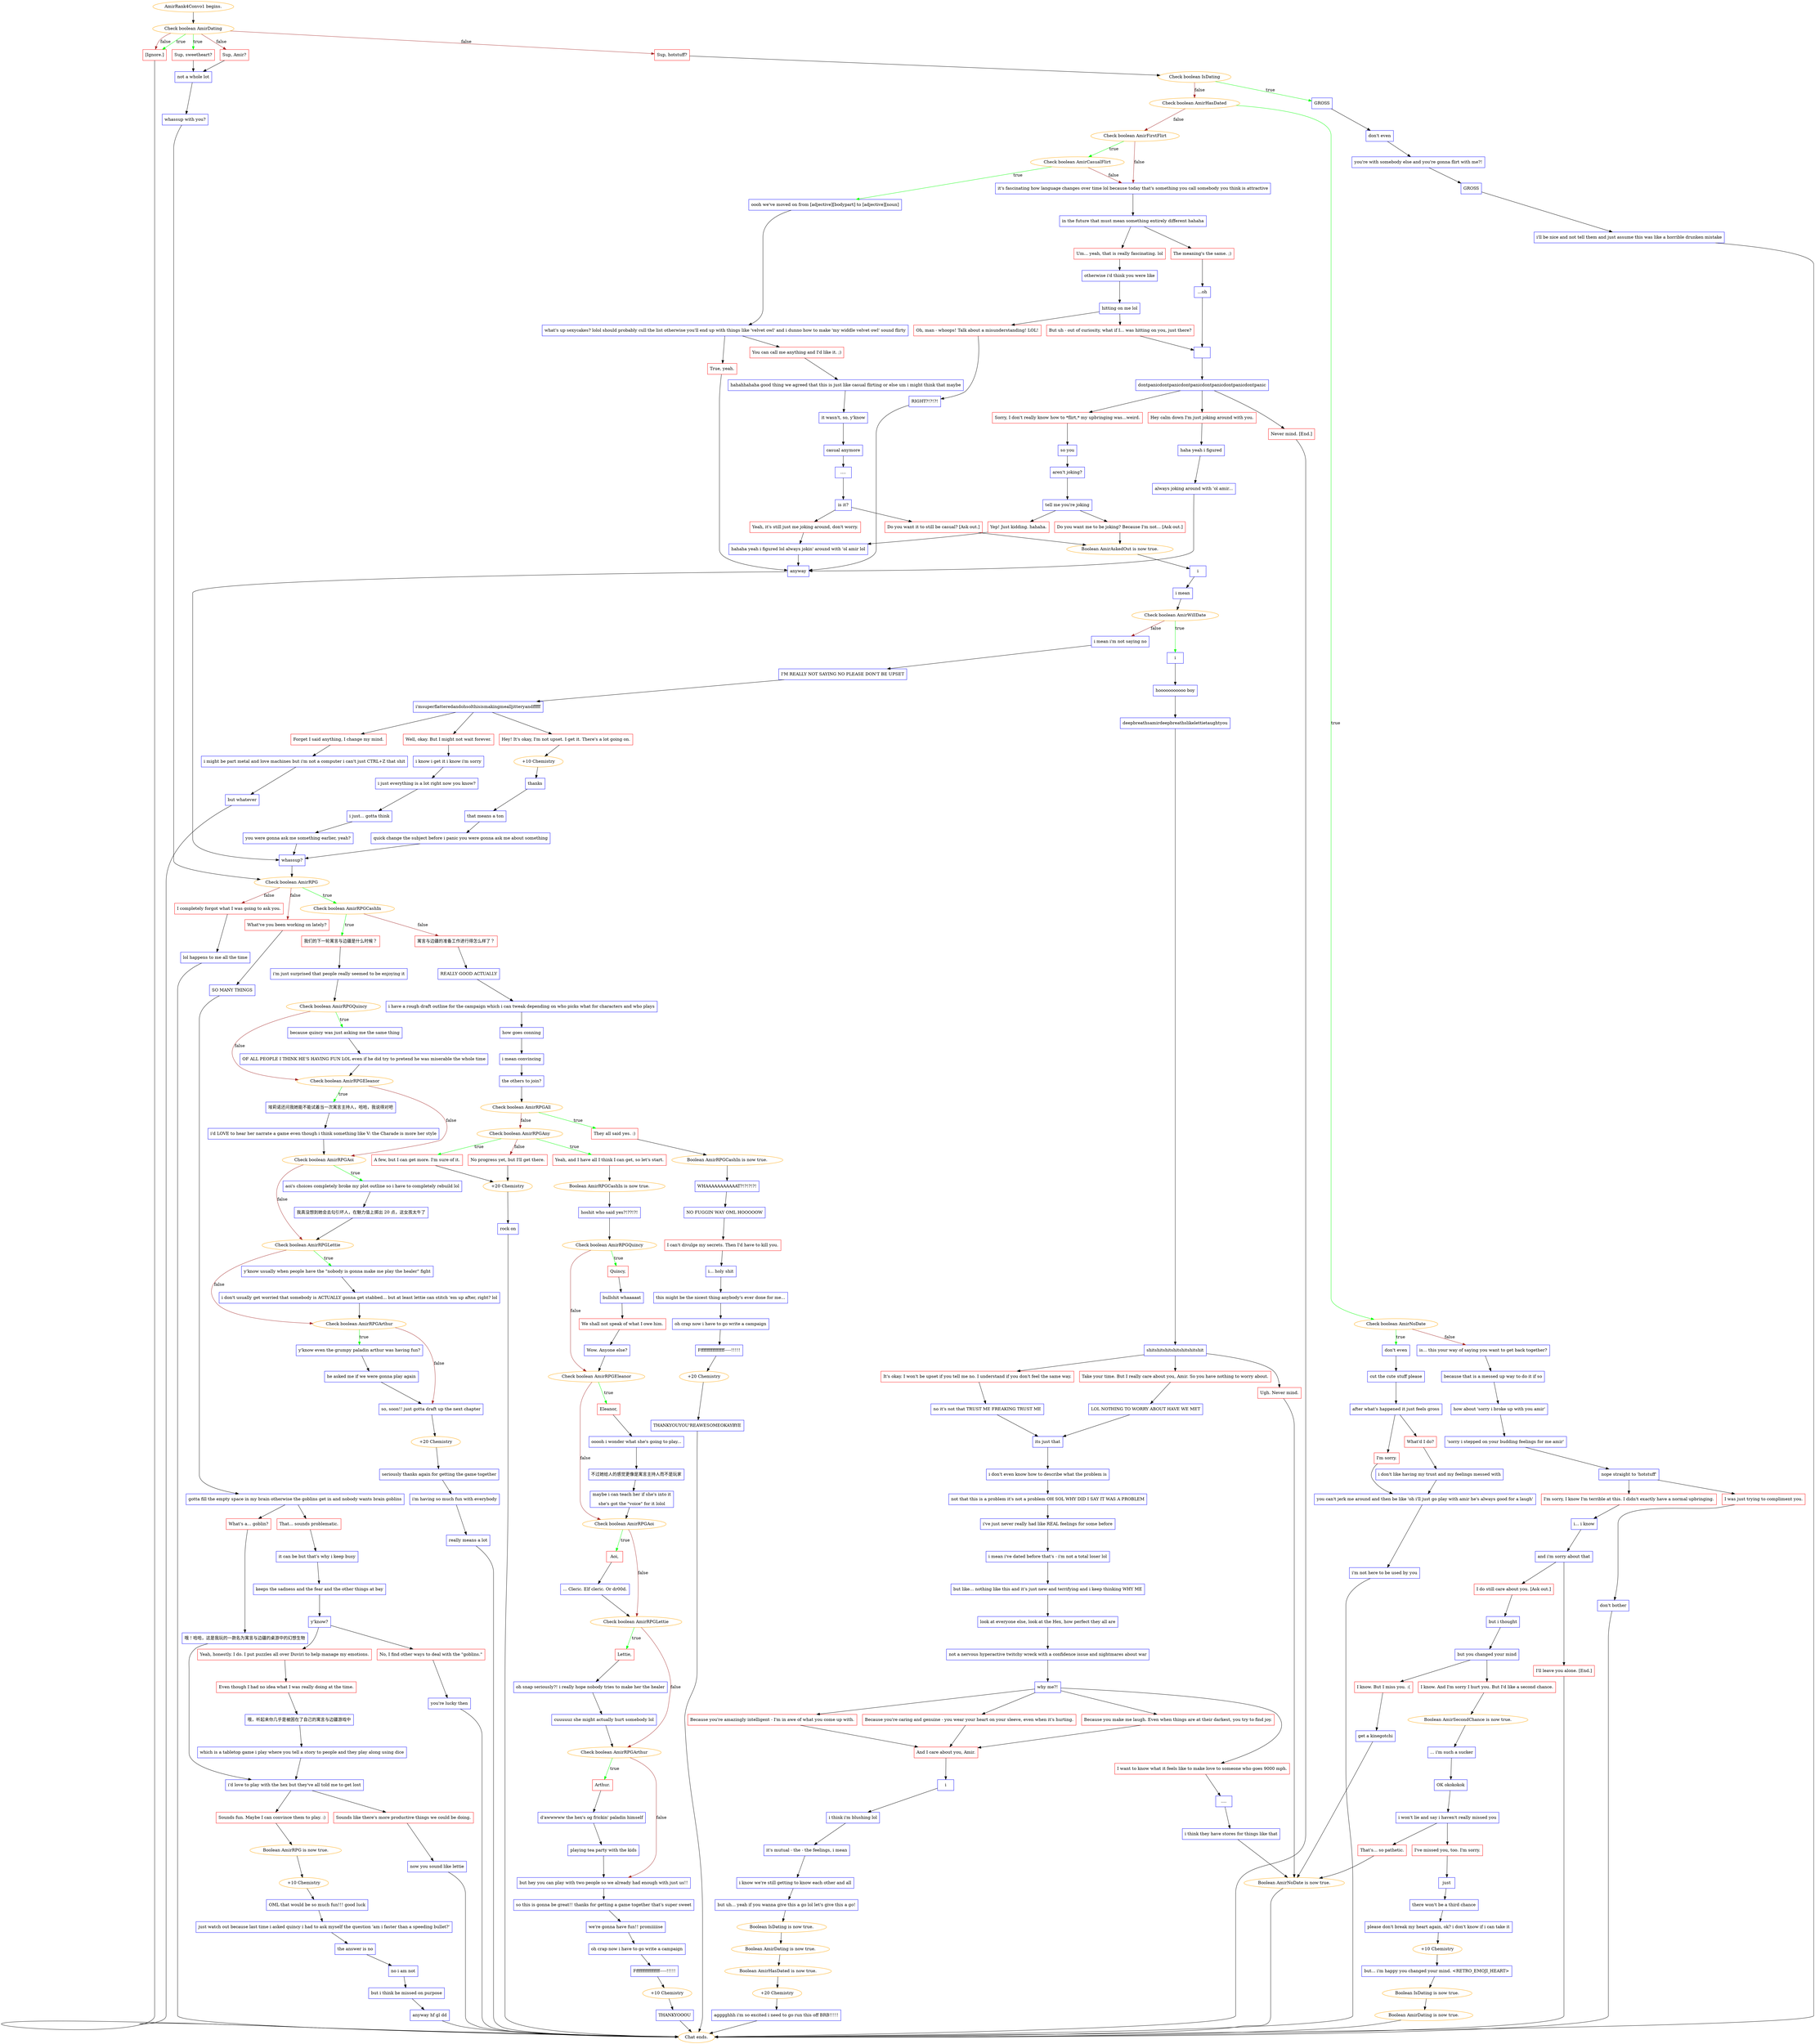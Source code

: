 digraph {
	"AmirRank4Convo1 begins." [color=orange];
		"AmirRank4Convo1 begins." -> j1901439017;
	j1901439017 [label="Check boolean AmirDating",color=orange];
		j1901439017 -> j200513329 [label=true,color=green];
		j1901439017 -> j5866127 [label=true,color=green];
		j1901439017 -> j1860589546 [label=false,color=brown];
		j1901439017 -> j445173500 [label=false,color=brown];
		j1901439017 -> j5866127 [label=false,color=brown];
	j200513329 [label="Sup, sweetheart?",shape=box,color=red];
		j200513329 -> j645428519;
	j5866127 [label="[Ignore.]",shape=box,color=red];
		j5866127 -> "Chat ends.";
	j1860589546 [label="Sup, Amir?",shape=box,color=red];
		j1860589546 -> j645428519;
	j445173500 [label="Sup, hotstuff?",shape=box,color=red];
		j445173500 -> j299105551;
	j645428519 [label="not a whole lot",shape=box,color=blue];
		j645428519 -> j1177309999;
	"Chat ends." [color=orange];
	j299105551 [label="Check boolean IsDating",color=orange];
		j299105551 -> j2112295714 [label=true,color=green];
		j299105551 -> j869690643 [label=false,color=brown];
	j1177309999 [label="whassup with you?",shape=box,color=blue];
		j1177309999 -> j13181005;
	j2112295714 [label="GROSS",shape=box,color=blue];
		j2112295714 -> j194257321;
	j869690643 [label="Check boolean AmirHasDated",color=orange];
		j869690643 -> j1564964587 [label=true,color=green];
		j869690643 -> j427846108 [label=false,color=brown];
	j13181005 [label="Check boolean AmirRPG",color=orange];
		j13181005 -> j3060623829 [label=true,color=green];
		j13181005 -> j3613824451 [label=false,color=brown];
		j13181005 -> j3847901421 [label=false,color=brown];
	j194257321 [label="don't even",shape=box,color=blue];
		j194257321 -> j2797419176;
	j1564964587 [label="Check boolean AmirNoDate",color=orange];
		j1564964587 -> j3915100783 [label=true,color=green];
		j1564964587 -> j3109032105 [label=false,color=brown];
	j427846108 [label="Check boolean AmirFirstFlirt",color=orange];
		j427846108 -> j2657990682 [label=true,color=green];
		j427846108 -> j1032409374 [label=false,color=brown];
	j3060623829 [label="Check boolean AmirRPGCashIn",color=orange];
		j3060623829 -> j4112462807 [label=true,color=green];
		j3060623829 -> j2541127039 [label=false,color=brown];
	j3613824451 [label="What've you been working on lately?",shape=box,color=red];
		j3613824451 -> j3835361720;
	j3847901421 [label="I completely forgot what I was going to ask you.",shape=box,color=red];
		j3847901421 -> j2721664034;
	j2797419176 [label="you're with somebody else and you're gonna flirt with me?!",shape=box,color=blue];
		j2797419176 -> j1249264039;
	j3915100783 [label="don't even",shape=box,color=blue];
		j3915100783 -> j535896791;
	j3109032105 [label="is... this your way of saying you want to get back together?",shape=box,color=blue];
		j3109032105 -> j41795136;
	j2657990682 [label="Check boolean AmirCasualFlirt",color=orange];
		j2657990682 -> j2283222625 [label=true,color=green];
		j2657990682 -> j1032409374 [label=false,color=brown];
	j1032409374 [label="it's fascinating how language changes over time lol because today that's something you call somebody you think is attractive",shape=box,color=blue];
		j1032409374 -> j1583470421;
	j4112462807 [label="我们的下一轮寓言与边疆是什么时候？",shape=box,color=red];
		j4112462807 -> j3305801392;
	j2541127039 [label="寓言与边疆的准备工作进行得怎么样了？",shape=box,color=red];
		j2541127039 -> j2613195068;
	j3835361720 [label="SO MANY THINGS",shape=box,color=blue];
		j3835361720 -> j2296970213;
	j2721664034 [label="lol happens to me all the time",shape=box,color=blue];
		j2721664034 -> "Chat ends.";
	j1249264039 [label="GROSS",shape=box,color=blue];
		j1249264039 -> j1032252534;
	j535896791 [label="cut the cute stuff please",shape=box,color=blue];
		j535896791 -> j4116847876;
	j41795136 [label="because that is a messed up way to do it if so",shape=box,color=blue];
		j41795136 -> j4258989166;
	j2283222625 [label="oooh we've moved on from [adjective][bodypart] to [adjective][noun]",shape=box,color=blue];
		j2283222625 -> j1794612424;
	j1583470421 [label="in the future that must mean something entirely different hahaha",shape=box,color=blue];
		j1583470421 -> j3417386809;
		j1583470421 -> j469561724;
	j3305801392 [label="i'm just surprised that people really seemed to be enjoying it",shape=box,color=blue];
		j3305801392 -> j39894109;
	j2613195068 [label="REALLY GOOD ACTUALLY",shape=box,color=blue];
		j2613195068 -> j2174893816;
	j2296970213 [label="gotta fill the empty space in my brain otherwise the goblins get in and nobody wants brain goblins",shape=box,color=blue];
		j2296970213 -> j1515411124;
		j2296970213 -> j2212483572;
	j1032252534 [label="i'll be nice and not tell them and just assume this was like a horrible drunken mistake",shape=box,color=blue];
		j1032252534 -> "Chat ends.";
	j4116847876 [label="after what's happened it just feels gross",shape=box,color=blue];
		j4116847876 -> j2258284258;
		j4116847876 -> j1433206396;
	j4258989166 [label="how about 'sorry i broke up with you amir'",shape=box,color=blue];
		j4258989166 -> j685230756;
	j1794612424 [label="what's up sexycakes? lolol should probably cull the list otherwise you'll end up with things like 'velvet owl' and i dunno how to make 'my widdle velvet owl' sound flirty",shape=box,color=blue];
		j1794612424 -> j57950155;
		j1794612424 -> j1140248752;
	j3417386809 [label="Um... yeah, that is really fascinating. lol",shape=box,color=red];
		j3417386809 -> j3836874729;
	j469561724 [label="The meaning's the same. ;)",shape=box,color=red];
		j469561724 -> j242222010;
	j39894109 [label="Check boolean AmirRPGQuincy",color=orange];
		j39894109 -> j3220092426 [label=true,color=green];
		j39894109 -> j2519416544 [label=false,color=brown];
	j2174893816 [label="i have a rough draft outline for the campaign which i can tweak depending on who picks what for characters and who plays",shape=box,color=blue];
		j2174893816 -> j1817908950;
	j1515411124 [label="That... sounds problematic.",shape=box,color=red];
		j1515411124 -> j1748274404;
	j2212483572 [label="What's a... goblin?",shape=box,color=red];
		j2212483572 -> j4159998290;
	j2258284258 [label="I'm sorry.",shape=box,color=red];
		j2258284258 -> j372942380;
	j1433206396 [label="What'd I do?",shape=box,color=red];
		j1433206396 -> j3054025979;
	j685230756 [label="'sorry i stepped on your budding feelings for me amir'",shape=box,color=blue];
		j685230756 -> j3354117605;
	j57950155 [label="You can call me anything and I'd like it. ;)",shape=box,color=red];
		j57950155 -> j4081649549;
	j1140248752 [label="True, yeah.",shape=box,color=red];
		j1140248752 -> j1446409795;
	j3836874729 [label="otherwise i'd think you were like",shape=box,color=blue];
		j3836874729 -> j1842327871;
	j242222010 [label="...oh",shape=box,color=blue];
		j242222010 -> j1637530116;
	j3220092426 [label="because quincy was just asking me the same thing",shape=box,color=blue];
		j3220092426 -> j1917329597;
	j2519416544 [label="Check boolean AmirRPGEleanor",color=orange];
		j2519416544 -> j1425274389 [label=true,color=green];
		j2519416544 -> j2468658678 [label=false,color=brown];
	j1817908950 [label="how goes conning",shape=box,color=blue];
		j1817908950 -> j1947126153;
	j1748274404 [label="it can be but that's why i keep busy",shape=box,color=blue];
		j1748274404 -> j3270609535;
	j4159998290 [label="哦！哈哈，这是我玩的一款名为寓言与边疆的桌游中的幻想生物",shape=box,color=blue];
		j4159998290 -> j3440229103;
	j372942380 [label="you can't jerk me around and then be like 'oh i'll just go play with amir he's always good for a laugh'",shape=box,color=blue];
		j372942380 -> j3118144211;
	j3054025979 [label="i don't like having my trust and my feelings messed with",shape=box,color=blue];
		j3054025979 -> j372942380;
	j3354117605 [label="nope straight to 'hotstuff'",shape=box,color=blue];
		j3354117605 -> j3903227946;
		j3354117605 -> j175786075;
	j4081649549 [label="hahahhahaha good thing we agreed that this is just like casual flirting or else um i might think that maybe",shape=box,color=blue];
		j4081649549 -> j1099783035;
	j1446409795 [label="anyway",shape=box,color=blue];
		j1446409795 -> j1671754260;
	j1842327871 [label="hitting on me lol",shape=box,color=blue];
		j1842327871 -> j2959120083;
		j1842327871 -> j4226439766;
	j1637530116 [label=" ",shape=box,color=blue];
		j1637530116 -> j3604517941;
	j1917329597 [label="OF ALL PEOPLE I THINK HE'S HAVING FUN LOL even if he did try to pretend he was miserable the whole time",shape=box,color=blue];
		j1917329597 -> j2519416544;
	j1425274389 [label="埃莉诺还问我她能不能试着当一次寓言主持人，哈哈，我说得对吧",shape=box,color=blue];
		j1425274389 -> j990127843;
	j2468658678 [label="Check boolean AmirRPGAoi",color=orange];
		j2468658678 -> j2987672688 [label=true,color=green];
		j2468658678 -> j290297768 [label=false,color=brown];
	j1947126153 [label="i mean convincing",shape=box,color=blue];
		j1947126153 -> j1728135214;
	j3270609535 [label="keeps the sadness and the fear and the other things at bay",shape=box,color=blue];
		j3270609535 -> j3405504527;
	j3440229103 [label="i'd love to play with the hex but they've all told me to get lost",shape=box,color=blue];
		j3440229103 -> j255353334;
		j3440229103 -> j1701664481;
	j3118144211 [label="i'm not here to be used by you",shape=box,color=blue];
		j3118144211 -> "Chat ends.";
	j3903227946 [label="I'm sorry, I know I'm terrible at this. I didn't exactly have a normal upbringing.",shape=box,color=red];
		j3903227946 -> j154056441;
	j175786075 [label="I was just trying to compliment you.",shape=box,color=red];
		j175786075 -> j2653662535;
	j1099783035 [label="it wasn't, so, y'know",shape=box,color=blue];
		j1099783035 -> j1832671396;
	j1671754260 [label="whassup?",shape=box,color=blue];
		j1671754260 -> j13181005;
	j2959120083 [label="Oh, man - whoops! Talk about a misunderstanding! LOL!",shape=box,color=red];
		j2959120083 -> j975407056;
	j4226439766 [label="But uh - out of curiosity, what if I... was hitting on you, just there?",shape=box,color=red];
		j4226439766 -> j1637530116;
	j3604517941 [label="dontpanicdontpanicdontpanicdontpanicdontpanicdontpanic",shape=box,color=blue];
		j3604517941 -> j1543447806;
		j3604517941 -> j1791478983;
		j3604517941 -> j207691483;
	j990127843 [label="i'd LOVE to hear her narrate a game even though i think something like V: the Charade is more her style",shape=box,color=blue];
		j990127843 -> j2468658678;
	j2987672688 [label="aoi's choices completely broke my plot outline so i have to completely rebuild lol",shape=box,color=blue];
		j2987672688 -> j3162142498;
	j290297768 [label="Check boolean AmirRPGLettie",color=orange];
		j290297768 -> j3678961533 [label=true,color=green];
		j290297768 -> j3043779789 [label=false,color=brown];
	j1728135214 [label="the others to join?",shape=box,color=blue];
		j1728135214 -> j2410754749;
	j3405504527 [label="y'know?",shape=box,color=blue];
		j3405504527 -> j454493342;
		j3405504527 -> j2653926982;
	j255353334 [label="Sounds fun. Maybe I can convince them to play. :)",shape=box,color=red];
		j255353334 -> j1682732818;
	j1701664481 [label="Sounds like there's more productive things we could be doing.",shape=box,color=red];
		j1701664481 -> j3130309541;
	j154056441 [label="i... i know",shape=box,color=blue];
		j154056441 -> j2068528309;
	j2653662535 [label="don't bother",shape=box,color=blue];
		j2653662535 -> "Chat ends.";
	j1832671396 [label="casual anymore",shape=box,color=blue];
		j1832671396 -> j2078873766;
	j975407056 [label="RIGHT?!?!?!",shape=box,color=blue];
		j975407056 -> j1446409795;
	j1543447806 [label="Hey calm down I'm just joking around with you.",shape=box,color=red];
		j1543447806 -> j1038938397;
	j1791478983 [label="Sorry, I don't really know how to *flirt,* my upbringing was...weird.",shape=box,color=red];
		j1791478983 -> j3150705281;
	j207691483 [label="Never mind. [End.]",shape=box,color=red];
		j207691483 -> "Chat ends.";
	j3162142498 [label="我真没想到她会去勾引坏人，在魅力值上掷出 20 点，这女孩太牛了",shape=box,color=blue];
		j3162142498 -> j290297768;
	j3678961533 [label="y'know usually when people have the \"nobody is gonna make me play the healer\" fight",shape=box,color=blue];
		j3678961533 -> j1569326272;
	j3043779789 [label="Check boolean AmirRPGArthur",color=orange];
		j3043779789 -> j2260712041 [label=true,color=green];
		j3043779789 -> j216319113 [label=false,color=brown];
	j2410754749 [label="Check boolean AmirRPGAll",color=orange];
		j2410754749 -> j2281520529 [label=true,color=green];
		j2410754749 -> j4007068273 [label=false,color=brown];
	j454493342 [label="Yeah, honestly. I do. I put puzzles all over Duviri to help manage my emotions.",shape=box,color=red];
		j454493342 -> j1170690919;
	j2653926982 [label="No, I find other ways to deal with the \"goblins.\"",shape=box,color=red];
		j2653926982 -> j423112273;
	j1682732818 [label="Boolean AmirRPG is now true.",color=orange];
		j1682732818 -> j747410858;
	j3130309541 [label="now you sound like lettie",shape=box,color=blue];
		j3130309541 -> "Chat ends.";
	j2068528309 [label="and i'm sorry about that",shape=box,color=blue];
		j2068528309 -> j4003066178;
		j2068528309 -> j3440731744;
	j2078873766 [label="....",shape=box,color=blue];
		j2078873766 -> j3974655854;
	j1038938397 [label="haha yeah i figured",shape=box,color=blue];
		j1038938397 -> j868853508;
	j3150705281 [label="so you",shape=box,color=blue];
		j3150705281 -> j996686464;
	j1569326272 [label="i don't usually get worried that somebody is ACTUALLY gonna get stabbed... but at least lettie can stitch 'em up after, right? lol",shape=box,color=blue];
		j1569326272 -> j3043779789;
	j2260712041 [label="y'know even the grumpy paladin arthur was having fun?",shape=box,color=blue];
		j2260712041 -> j2074578253;
	j216319113 [label="so, soon!! just gotta draft up the next chapter",shape=box,color=blue];
		j216319113 -> j1718534417;
	j2281520529 [label="They all said yes. :)",shape=box,color=red];
		j2281520529 -> j2362713191;
	j4007068273 [label="Check boolean AmirRPGAny",color=orange];
		j4007068273 -> j777728987 [label=true,color=green];
		j4007068273 -> j1891677324 [label=true,color=green];
		j4007068273 -> j2385560314 [label=false,color=brown];
	j1170690919 [label="Even though I had no idea what I was really doing at the time.",shape=box,color=red];
		j1170690919 -> j156696027;
	j423112273 [label="you're lucky then",shape=box,color=blue];
		j423112273 -> "Chat ends.";
	j747410858 [label="+10 Chemistry",color=orange];
		j747410858 -> j2276771148;
	j4003066178 [label="I do still care about you. [Ask out.]",shape=box,color=red];
		j4003066178 -> j241905206;
	j3440731744 [label="I'll leave you alone. [End.]",shape=box,color=red];
		j3440731744 -> "Chat ends.";
	j3974655854 [label="is it?",shape=box,color=blue];
		j3974655854 -> j1672779758;
		j3974655854 -> j2208153019;
	j868853508 [label="always joking around with 'ol amir...",shape=box,color=blue];
		j868853508 -> j1446409795;
	j996686464 [label="aren't joking?",shape=box,color=blue];
		j996686464 -> j2562709491;
	j2074578253 [label="he asked me if we were gonna play again",shape=box,color=blue];
		j2074578253 -> j216319113;
	j1718534417 [label="+20 Chemistry",color=orange];
		j1718534417 -> j375237090;
	j2362713191 [label="Boolean AmirRPGCashIn is now true.",color=orange];
		j2362713191 -> j3082378267;
	j777728987 [label="Yeah, and I have all I think I can get, so let's start.",shape=box,color=red];
		j777728987 -> j596157381;
	j1891677324 [label="A few, but I can get more. I'm sure of it.",shape=box,color=red];
		j1891677324 -> j1877144772;
	j2385560314 [label="No progress yet, but I'll get there.",shape=box,color=red];
		j2385560314 -> j1877144772;
	j156696027 [label="哦，听起来你几乎是被困在了自己的寓言与边疆游戏中",shape=box,color=blue];
		j156696027 -> j4197968705;
	j2276771148 [label="OML that would be so much fun!!! good luck",shape=box,color=blue];
		j2276771148 -> j1138837791;
	j241905206 [label="but i thought",shape=box,color=blue];
		j241905206 -> j458561506;
	j1672779758 [label="Do you want it to still be casual? [Ask out.]",shape=box,color=red];
		j1672779758 -> j3492904780;
	j2208153019 [label="Yeah, it's still just me joking around, don't worry.",shape=box,color=red];
		j2208153019 -> j2433784267;
	j2562709491 [label="tell me you're joking",shape=box,color=blue];
		j2562709491 -> j2854713249;
		j2562709491 -> j3627814635;
	j375237090 [label="seriously thanks again for getting the game together",shape=box,color=blue];
		j375237090 -> j1387826705;
	j3082378267 [label="WHAAAAAAAAAAAT?!?!?!?!",shape=box,color=blue];
		j3082378267 -> j240866348;
	j596157381 [label="Boolean AmirRPGCashIn is now true.",color=orange];
		j596157381 -> j1327976302;
	j1877144772 [label="+20 Chemistry",color=orange];
		j1877144772 -> j1864247576;
	j4197968705 [label="which is a tabletop game i play where you tell a story to people and they play along using dice",shape=box,color=blue];
		j4197968705 -> j3440229103;
	j1138837791 [label="just watch out because last time i asked quincy i had to ask myself the question 'am i faster than a speeding bullet?'",shape=box,color=blue];
		j1138837791 -> j2323260640;
	j458561506 [label="but you changed your mind",shape=box,color=blue];
		j458561506 -> j1831163842;
		j458561506 -> j1926022802;
	j3492904780 [label="Boolean AmirAskedOut is now true.",color=orange];
		j3492904780 -> j450559403;
	j2433784267 [label="hahaha yeah i figured lol always jokin' around with 'ol amir lol",shape=box,color=blue];
		j2433784267 -> j1446409795;
	j2854713249 [label="Do you want me to be joking? Because I'm not... [Ask out.]",shape=box,color=red];
		j2854713249 -> j3492904780;
	j3627814635 [label="Yep! Just kidding. hahaha.",shape=box,color=red];
		j3627814635 -> j2433784267;
	j1387826705 [label="i'm having so much fun with everybody",shape=box,color=blue];
		j1387826705 -> j2570610286;
	j240866348 [label="NO FUGGIN WAY OML HOOOOOW",shape=box,color=blue];
		j240866348 -> j688583218;
	j1327976302 [label="hoshit who said yes?!??!?!",shape=box,color=blue];
		j1327976302 -> j1892846008;
	j1864247576 [label="rock on",shape=box,color=blue];
		j1864247576 -> "Chat ends.";
	j2323260640 [label="the answer is no",shape=box,color=blue];
		j2323260640 -> j3211253189;
	j1831163842 [label="I know. But I miss you. :(",shape=box,color=red];
		j1831163842 -> j3747649747;
	j1926022802 [label="I know. And I'm sorry I hurt you. But I'd like a second chance.",shape=box,color=red];
		j1926022802 -> j1843766745;
	j450559403 [label="i",shape=box,color=blue];
		j450559403 -> j990325212;
	j2570610286 [label="really means a lot",shape=box,color=blue];
		j2570610286 -> "Chat ends.";
	j688583218 [label="I can't divulge my secrets. Then I'd have to kill you.",shape=box,color=red];
		j688583218 -> j2996891744;
	j1892846008 [label="Check boolean AmirRPGQuincy",color=orange];
		j1892846008 -> j46563684 [label=true,color=green];
		j1892846008 -> j3259202448 [label=false,color=brown];
	j3211253189 [label="no i am not",shape=box,color=blue];
		j3211253189 -> j4215523661;
	j3747649747 [label="get a kinegotchi",shape=box,color=blue];
		j3747649747 -> j2322051913;
	j1843766745 [label="Boolean AmirSecondChance is now true.",color=orange];
		j1843766745 -> j401694701;
	j990325212 [label="i mean",shape=box,color=blue];
		j990325212 -> j1477186602;
	j2996891744 [label="i... holy shit",shape=box,color=blue];
		j2996891744 -> j3242463908;
	j46563684 [label="Quincy,",shape=box,color=red];
		j46563684 -> j283583379;
	j3259202448 [label="Check boolean AmirRPGEleanor",color=orange];
		j3259202448 -> j1327681754 [label=true,color=green];
		j3259202448 -> j1611217381 [label=false,color=brown];
	j4215523661 [label="but i think he missed on purpose",shape=box,color=blue];
		j4215523661 -> j2121196655;
	j2322051913 [label="Boolean AmirNoDate is now true.",color=orange];
		j2322051913 -> "Chat ends.";
	j401694701 [label="... i'm such a sucker",shape=box,color=blue];
		j401694701 -> j3584763238;
	j1477186602 [label="Check boolean AmirWillDate",color=orange];
		j1477186602 -> j3758227824 [label=true,color=green];
		j1477186602 -> j3330082994 [label=false,color=brown];
	j3242463908 [label="this might be the nicest thing anybody's ever done for me...",shape=box,color=blue];
		j3242463908 -> j3679408839;
	j283583379 [label="bullshit whaaaaat",shape=box,color=blue];
		j283583379 -> j511135043;
	j1327681754 [label="Eleanor,",shape=box,color=red];
		j1327681754 -> j207564361;
	j1611217381 [label="Check boolean AmirRPGAoi",color=orange];
		j1611217381 -> j1976790696 [label=true,color=green];
		j1611217381 -> j2067107230 [label=false,color=brown];
	j2121196655 [label="anyway hf gl dd",shape=box,color=blue];
		j2121196655 -> "Chat ends.";
	j3584763238 [label="OK okokokok",shape=box,color=blue];
		j3584763238 -> j32852916;
	j3758227824 [label="i",shape=box,color=blue];
		j3758227824 -> j2888952240;
	j3330082994 [label="i mean i'm not saying no",shape=box,color=blue];
		j3330082994 -> j3464906035;
	j3679408839 [label="oh crap now i have to go write a campaign",shape=box,color=blue];
		j3679408839 -> j4118486464;
	j511135043 [label="We shall not speak of what I owe him.",shape=box,color=red];
		j511135043 -> j1317635296;
	j207564361 [label="ooooh i wonder what she's going to play...",shape=box,color=blue];
		j207564361 -> j3741743617;
	j1976790696 [label="Aoi,",shape=box,color=red];
		j1976790696 -> j2902052180;
	j2067107230 [label="Check boolean AmirRPGLettie",color=orange];
		j2067107230 -> j2109467239 [label=true,color=green];
		j2067107230 -> j241471578 [label=false,color=brown];
	j32852916 [label="i won't lie and say i haven't really missed you",shape=box,color=blue];
		j32852916 -> j90060211;
		j32852916 -> j1727576798;
	j2888952240 [label="hooooooooooo boy",shape=box,color=blue];
		j2888952240 -> j1539956823;
	j3464906035 [label="I'M REALLY NOT SAYING NO PLEASE DON'T BE UPSET",shape=box,color=blue];
		j3464906035 -> j410314086;
	j4118486464 [label="Fffffffffffffffff-----!!!!!",shape=box,color=blue];
		j4118486464 -> j2799567645;
	j1317635296 [label="Wow. Anyone else?",shape=box,color=blue];
		j1317635296 -> j3259202448;
	j3741743617 [label="不过她给人的感觉更像是寓言主持人而不是玩家",shape=box,color=blue];
		j3741743617 -> j3369205207;
	j2902052180 [label="... Cleric. Elf cleric. Or dr00d.",shape=box,color=blue];
		j2902052180 -> j2067107230;
	j2109467239 [label="Lettie,",shape=box,color=red];
		j2109467239 -> j1132945520;
	j241471578 [label="Check boolean AmirRPGArthur",color=orange];
		j241471578 -> j3049871372 [label=true,color=green];
		j241471578 -> j1160943748 [label=false,color=brown];
	j90060211 [label="I've missed you, too. I'm sorry.",shape=box,color=red];
		j90060211 -> j3412883220;
	j1727576798 [label="That's... so pathetic.",shape=box,color=red];
		j1727576798 -> j2322051913;
	j1539956823 [label="deepbreathsamirdeepbreathslikelettietaughtyou",shape=box,color=blue];
		j1539956823 -> j3286514070;
	j410314086 [label="i'msuperflatteredandohsolthisismakingmealljitteryandfffff",shape=box,color=blue];
		j410314086 -> j662419452;
		j410314086 -> j373394297;
		j410314086 -> j3844891265;
	j2799567645 [label="+20 Chemistry",color=orange];
		j2799567645 -> j2811051349;
	j3369205207 [label="maybe i can teach her if she's into it
she's got the \"voice\" for it lolol",shape=box,color=blue];
		j3369205207 -> j1611217381;
	j1132945520 [label="oh snap seriously?! i really hope nobody tries to make her the healer",shape=box,color=blue];
		j1132945520 -> j1039531621;
	j3049871372 [label="Arthur.",shape=box,color=red];
		j3049871372 -> j3413887253;
	j1160943748 [label="but hey you can play with two people so we already had enough with just us!!",shape=box,color=blue];
		j1160943748 -> j3278738849;
	j3412883220 [label="just",shape=box,color=blue];
		j3412883220 -> j3934201668;
	j3286514070 [label="shitshitshitshitshitshitshit",shape=box,color=blue];
		j3286514070 -> j3662499589;
		j3286514070 -> j4122871955;
		j3286514070 -> j3586007295;
	j662419452 [label="Hey! It's okay, I'm not upset. I get it. There's a lot going on.",shape=box,color=red];
		j662419452 -> j3841498729;
	j373394297 [label="Well, okay. But I might not wait forever.",shape=box,color=red];
		j373394297 -> j1456310227;
	j3844891265 [label="Forget I said anything, I change my mind.",shape=box,color=red];
		j3844891265 -> j1980258434;
	j2811051349 [label="THANKYOUYOU'REAWESOMEOKAYBYE",shape=box,color=blue];
		j2811051349 -> "Chat ends.";
	j1039531621 [label="cuuuuuz she might actually hurt somebody lol",shape=box,color=blue];
		j1039531621 -> j241471578;
	j3413887253 [label="d'awwwww the hex's og frickin' paladin himself",shape=box,color=blue];
		j3413887253 -> j2517568943;
	j3278738849 [label="so this is gonna be great!! thanks for getting a game together that's super sweet",shape=box,color=blue];
		j3278738849 -> j3659583316;
	j3934201668 [label="there won't be a third chance",shape=box,color=blue];
		j3934201668 -> j4287696420;
	j3662499589 [label="Ugh. Never mind.",shape=box,color=red];
		j3662499589 -> j2322051913;
	j4122871955 [label="Take your time. But I really care about you, Amir. So you have nothing to worry about.",shape=box,color=red];
		j4122871955 -> j321451067;
	j3586007295 [label="It's okay. I won't be upset if you tell me no. I understand if you don't feel the same way.",shape=box,color=red];
		j3586007295 -> j1270762880;
	j3841498729 [label="+10 Chemistry",color=orange];
		j3841498729 -> j2868668691;
	j1456310227 [label="i know i get it i know i'm sorry",shape=box,color=blue];
		j1456310227 -> j1927646353;
	j1980258434 [label="i might be part metal and love machines but i'm not a computer i can't just CTRL+Z that shit",shape=box,color=blue];
		j1980258434 -> j4102112827;
	j2517568943 [label="playing tea party with the kids",shape=box,color=blue];
		j2517568943 -> j1160943748;
	j3659583316 [label="we're gonna have fun!! promiiiiise",shape=box,color=blue];
		j3659583316 -> j1181283819;
	j4287696420 [label="please don't break my heart again, ok? i don't know if i can take it",shape=box,color=blue];
		j4287696420 -> j657831178;
	j321451067 [label="LOL NOTHING TO WORRY ABOUT HAVE WE MET",shape=box,color=blue];
		j321451067 -> j2052606401;
	j1270762880 [label="no it's not that TRUST ME FREAKING TRUST ME",shape=box,color=blue];
		j1270762880 -> j2052606401;
	j2868668691 [label="thanks",shape=box,color=blue];
		j2868668691 -> j3530070256;
	j1927646353 [label="i just everything is a lot right now you know?",shape=box,color=blue];
		j1927646353 -> j3253904732;
	j4102112827 [label="but whatever",shape=box,color=blue];
		j4102112827 -> "Chat ends.";
	j1181283819 [label="oh crap now i have to go write a campaign",shape=box,color=blue];
		j1181283819 -> j4231087798;
	j657831178 [label="+10 Chemistry",color=orange];
		j657831178 -> j747132045;
	j2052606401 [label="its just that",shape=box,color=blue];
		j2052606401 -> j729573562;
	j3530070256 [label="that means a ton",shape=box,color=blue];
		j3530070256 -> j3178533212;
	j3253904732 [label="i just... gotta think",shape=box,color=blue];
		j3253904732 -> j1613582387;
	j4231087798 [label="Fffffffffffffffff-----!!!!!",shape=box,color=blue];
		j4231087798 -> j3736916302;
	j747132045 [label="but... i'm happy you changed your mind. <RETRO_EMOJI_HEART>",shape=box,color=blue];
		j747132045 -> j855872083;
	j729573562 [label="i don't even know how to describe what the problem is",shape=box,color=blue];
		j729573562 -> j116760543;
	j3178533212 [label="quick change the subject before i panic you were gonna ask me about something",shape=box,color=blue];
		j3178533212 -> j1671754260;
	j1613582387 [label="you were gonna ask me something earlier, yeah?",shape=box,color=blue];
		j1613582387 -> j1671754260;
	j3736916302 [label="+10 Chemistry",color=orange];
		j3736916302 -> j166416781;
	j855872083 [label="Boolean IsDating is now true.",color=orange];
		j855872083 -> j3208739917;
	j116760543 [label="not that this is a problem it's not a problem OH SOL WHY DID I SAY IT WAS A PROBLEM",shape=box,color=blue];
		j116760543 -> j269182345;
	j166416781 [label="THANKYOOOU",shape=box,color=blue];
		j166416781 -> "Chat ends.";
	j3208739917 [label="Boolean AmirDating is now true.",color=orange];
		j3208739917 -> "Chat ends.";
	j269182345 [label="i've just never really had like REAL feelings for some before",shape=box,color=blue];
		j269182345 -> j3238097125;
	j3238097125 [label="i mean i've dated before that's - i'm not a total loser lol",shape=box,color=blue];
		j3238097125 -> j1269585679;
	j1269585679 [label="but like... nothing like this and it's just new and terrifying and i keep thinking WHY ME",shape=box,color=blue];
		j1269585679 -> j3452826935;
	j3452826935 [label="look at everyone else, look at the Hex, how perfect they all are",shape=box,color=blue];
		j3452826935 -> j696159511;
	j696159511 [label="not a nervous hyperactive twitchy wreck with a confidence issue and nightmares about war",shape=box,color=blue];
		j696159511 -> j2101056116;
	j2101056116 [label="why me?!",shape=box,color=blue];
		j2101056116 -> j126536826;
		j2101056116 -> j3723685922;
		j2101056116 -> j516360966;
		j2101056116 -> j3455526139;
	j126536826 [label="Because you're amazingly intelligent - I'm in awe of what you come up with.",shape=box,color=red];
		j126536826 -> j1068106426;
	j3723685922 [label="Because you're caring and genuine - you wear your heart on your sleeve, even when it's hurting.",shape=box,color=red];
		j3723685922 -> j1068106426;
	j516360966 [label="Because you make me laugh. Even when things are at their darkest, you try to find joy.",shape=box,color=red];
		j516360966 -> j1068106426;
	j3455526139 [label="I want to know what it feels like to make love to someone who goes 9000 mph.",shape=box,color=red];
		j3455526139 -> j1554372645;
	j1068106426 [label="And I care about you, Amir.",shape=box,color=red];
		j1068106426 -> j3143208960;
	j1554372645 [label="....",shape=box,color=blue];
		j1554372645 -> j3373048676;
	j3143208960 [label="i",shape=box,color=blue];
		j3143208960 -> j3501953162;
	j3373048676 [label="i think they have stores for things like that",shape=box,color=blue];
		j3373048676 -> j2322051913;
	j3501953162 [label="i think i'm blushing lol",shape=box,color=blue];
		j3501953162 -> j3449946595;
	j3449946595 [label="it's mutual - the - the feelings, i mean",shape=box,color=blue];
		j3449946595 -> j2072234642;
	j2072234642 [label="i know we're still getting to know each other and all",shape=box,color=blue];
		j2072234642 -> j348785981;
	j348785981 [label="but uh... yeah if you wanna give this a go lol let's give this a go!",shape=box,color=blue];
		j348785981 -> j303936370;
	j303936370 [label="Boolean IsDating is now true.",color=orange];
		j303936370 -> j1290652977;
	j1290652977 [label="Boolean AmirDating is now true.",color=orange];
		j1290652977 -> j273819490;
	j273819490 [label="Boolean AmirHasDated is now true.",color=orange];
		j273819490 -> j1022092791;
	j1022092791 [label="+20 Chemistry",color=orange];
		j1022092791 -> j3405963588;
	j3405963588 [label="agggghhh i'm so excited i need to go run this off BRB!!!!!",shape=box,color=blue];
		j3405963588 -> "Chat ends.";
}